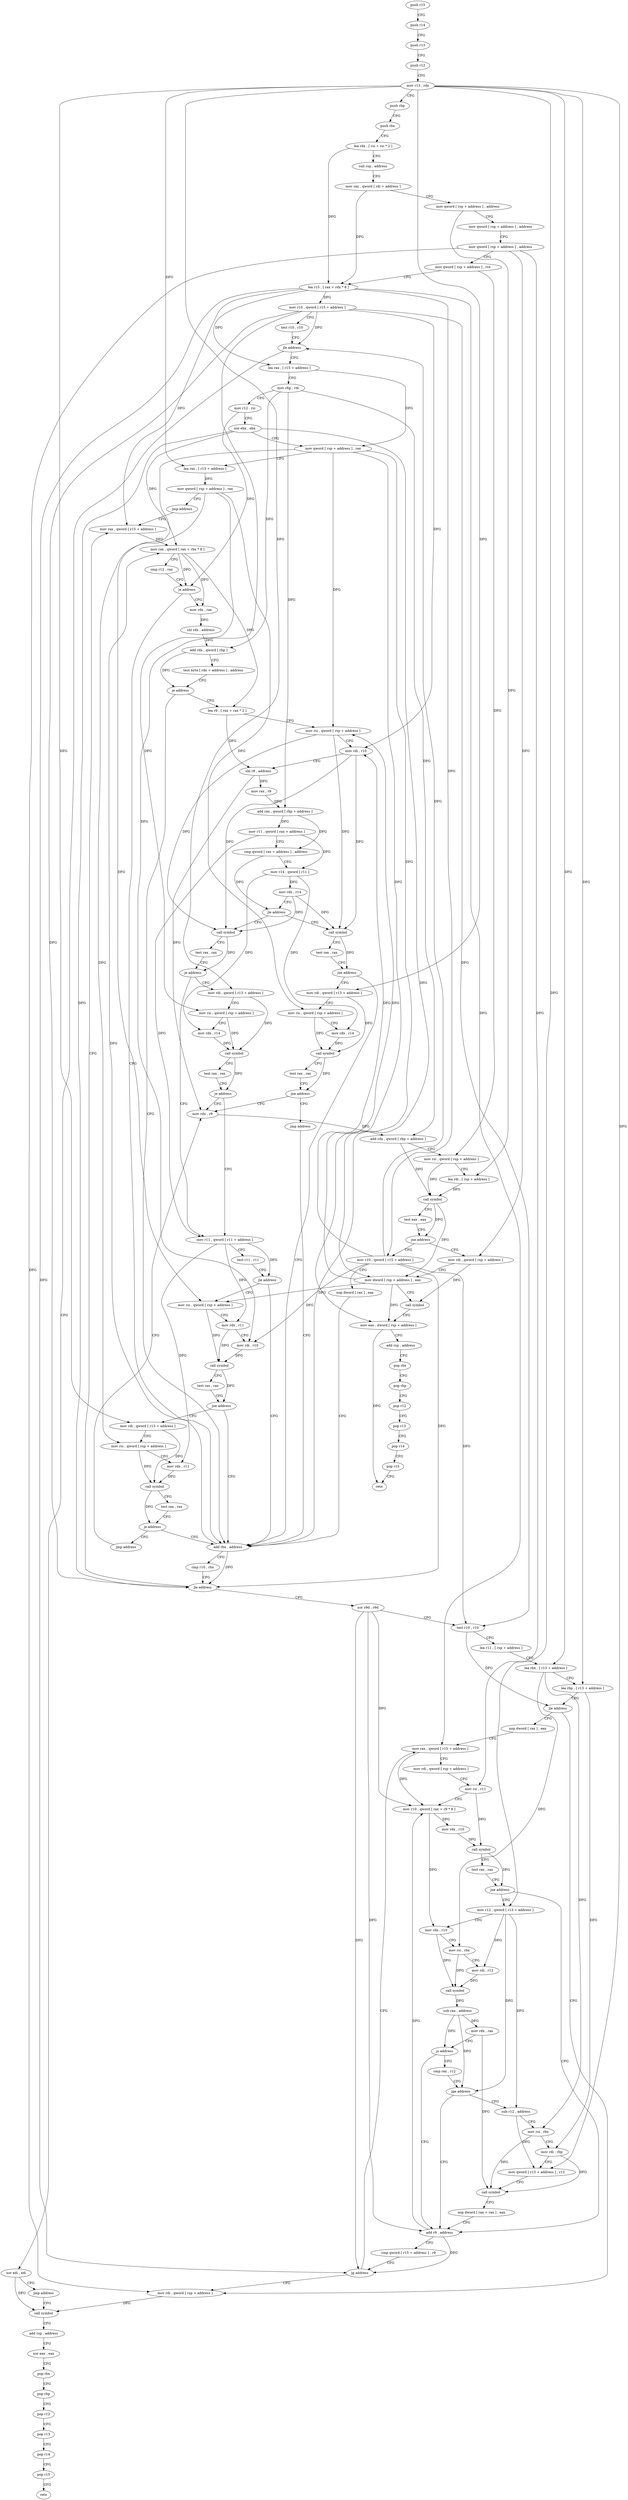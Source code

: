 digraph "func" {
"4333600" [label = "push r15" ]
"4333602" [label = "push r14" ]
"4333604" [label = "push r13" ]
"4333606" [label = "push r12" ]
"4333608" [label = "mov r13 , rdx" ]
"4333611" [label = "push rbp" ]
"4333612" [label = "push rbx" ]
"4333613" [label = "lea rdx , [ rsi + rsi * 2 ]" ]
"4333617" [label = "sub rsp , address" ]
"4333621" [label = "mov rax , qword [ rdi + address ]" ]
"4333625" [label = "mov qword [ rsp + address ] , address" ]
"4333634" [label = "mov qword [ rsp + address ] , address" ]
"4333643" [label = "mov qword [ rsp + address ] , address" ]
"4333652" [label = "mov qword [ rsp + address ] , rcx" ]
"4333657" [label = "lea r15 , [ rax + rdx * 8 ]" ]
"4333661" [label = "mov r10 , qword [ r15 + address ]" ]
"4333665" [label = "test r10 , r10" ]
"4333668" [label = "jle address" ]
"4334169" [label = "xor edi , edi" ]
"4333674" [label = "lea rax , [ r15 + address ]" ]
"4334171" [label = "jmp address" ]
"4334111" [label = "call symbol" ]
"4333678" [label = "mov rbp , rdi" ]
"4333681" [label = "mov r12 , rsi" ]
"4333684" [label = "xor ebx , ebx" ]
"4333686" [label = "mov qword [ rsp + address ] , rax" ]
"4333691" [label = "lea rax , [ r13 + address ]" ]
"4333695" [label = "mov qword [ rsp + address ] , rax" ]
"4333700" [label = "jmp address" ]
"4333789" [label = "mov rax , qword [ r15 + address ]" ]
"4334116" [label = "add rsp , address" ]
"4334120" [label = "xor eax , eax" ]
"4334122" [label = "pop rbx" ]
"4334123" [label = "pop rbp" ]
"4334124" [label = "pop r12" ]
"4334126" [label = "pop r13" ]
"4334128" [label = "pop r14" ]
"4334130" [label = "pop r15" ]
"4334132" [label = "retn" ]
"4333793" [label = "mov rax , qword [ rax + rbx * 8 ]" ]
"4333797" [label = "cmp r12 , rax" ]
"4333800" [label = "je address" ]
"4333776" [label = "add rbx , address" ]
"4333802" [label = "mov rdx , rax" ]
"4333780" [label = "cmp r10 , rbx" ]
"4333783" [label = "jle address" ]
"4333984" [label = "xor r9d , r9d" ]
"4333805" [label = "shl rdx , address" ]
"4333809" [label = "add rdx , qword [ rbp ]" ]
"4333813" [label = "test byte [ rdx + address ] , address" ]
"4333817" [label = "je address" ]
"4333819" [label = "lea r9 , [ rax + rax * 2 ]" ]
"4333987" [label = "test r10 , r10" ]
"4333990" [label = "lea r11 , [ rsp + address ]" ]
"4333995" [label = "lea rbx , [ r13 + address ]" ]
"4333999" [label = "lea rbp , [ r13 + address ]" ]
"4334003" [label = "jle address" ]
"4334106" [label = "mov rdi , qword [ rsp + address ]" ]
"4334005" [label = "nop dword [ rax ] , eax" ]
"4333823" [label = "mov rsi , qword [ rsp + address ]" ]
"4333828" [label = "mov rdi , r10" ]
"4333831" [label = "shl r9 , address" ]
"4333835" [label = "mov rax , r9" ]
"4333838" [label = "add rax , qword [ rbp + address ]" ]
"4333842" [label = "mov r11 , qword [ rax + address ]" ]
"4333846" [label = "cmp qword [ rax + address ] , address" ]
"4333851" [label = "mov r14 , qword [ r11 ]" ]
"4333854" [label = "mov rdx , r14" ]
"4333857" [label = "jle address" ]
"4333936" [label = "call symbol" ]
"4333859" [label = "call symbol" ]
"4334008" [label = "mov rax , qword [ r15 + address ]" ]
"4333941" [label = "test rax , rax" ]
"4333944" [label = "jne address" ]
"4333950" [label = "mov rdi , qword [ r13 + address ]" ]
"4333864" [label = "test rax , rax" ]
"4333867" [label = "je address" ]
"4333712" [label = "mov rdi , qword [ r13 + address ]" ]
"4333873" [label = "mov r11 , qword [ r11 + address ]" ]
"4334096" [label = "add r9 , address" ]
"4334100" [label = "cmp qword [ r15 + address ] , r9" ]
"4334104" [label = "jg address" ]
"4334037" [label = "mov r12 , qword [ r13 + address ]" ]
"4334041" [label = "mov rdx , r10" ]
"4334044" [label = "mov rsi , rbx" ]
"4334047" [label = "mov rdi , r12" ]
"4334050" [label = "call symbol" ]
"4334055" [label = "sub rax , address" ]
"4334059" [label = "mov rdx , rax" ]
"4334062" [label = "js address" ]
"4334064" [label = "cmp rax , r12" ]
"4333954" [label = "mov rsi , qword [ rsp + address ]" ]
"4333959" [label = "mov rdx , r14" ]
"4333962" [label = "call symbol" ]
"4333967" [label = "test rax , rax" ]
"4333970" [label = "jne address" ]
"4333738" [label = "mov rdx , r9" ]
"4333976" [label = "jmp address" ]
"4333716" [label = "mov rsi , qword [ rsp + address ]" ]
"4333721" [label = "mov rdx , r14" ]
"4333724" [label = "call symbol" ]
"4333729" [label = "test rax , rax" ]
"4333732" [label = "je address" ]
"4333877" [label = "test r11 , r11" ]
"4333880" [label = "jle address" ]
"4333882" [label = "mov rsi , qword [ rsp + address ]" ]
"4334012" [label = "mov rdi , qword [ rsp + address ]" ]
"4334017" [label = "mov rsi , r11" ]
"4334020" [label = "mov r10 , qword [ rax + r9 * 8 ]" ]
"4334024" [label = "mov rdx , r10" ]
"4334027" [label = "call symbol" ]
"4334032" [label = "test rax , rax" ]
"4334035" [label = "jne address" ]
"4334067" [label = "jge address" ]
"4334069" [label = "sub r12 , address" ]
"4333741" [label = "add rdx , qword [ rbp + address ]" ]
"4333745" [label = "mov rsi , qword [ rsp + address ]" ]
"4333750" [label = "lea rdi , [ rsp + address ]" ]
"4333755" [label = "call symbol" ]
"4333760" [label = "test eax , eax" ]
"4333762" [label = "jne address" ]
"4334136" [label = "mov rdi , qword [ rsp + address ]" ]
"4333768" [label = "mov r10 , qword [ r15 + address ]" ]
"4333887" [label = "mov rdx , r11" ]
"4333890" [label = "mov rdi , r10" ]
"4333893" [label = "call symbol" ]
"4333898" [label = "test rax , rax" ]
"4333901" [label = "jne address" ]
"4333903" [label = "mov rdi , qword [ r13 + address ]" ]
"4334073" [label = "mov rsi , rbx" ]
"4334076" [label = "mov rdi , rbp" ]
"4334079" [label = "mov qword [ r13 + address ] , r12" ]
"4334083" [label = "call symbol" ]
"4334088" [label = "nop dword [ rax + rax ] , eax" ]
"4334141" [label = "mov dword [ rsp + address ] , eax" ]
"4334145" [label = "call symbol" ]
"4334150" [label = "mov eax , dword [ rsp + address ]" ]
"4334154" [label = "add rsp , address" ]
"4334158" [label = "pop rbx" ]
"4334159" [label = "pop rbp" ]
"4334160" [label = "pop r12" ]
"4334162" [label = "pop r13" ]
"4334164" [label = "pop r14" ]
"4334166" [label = "pop r15" ]
"4334168" [label = "retn" ]
"4333772" [label = "nop dword [ rax ] , eax" ]
"4333907" [label = "mov rsi , qword [ rsp + address ]" ]
"4333912" [label = "mov rdx , r11" ]
"4333915" [label = "call symbol" ]
"4333920" [label = "test rax , rax" ]
"4333923" [label = "je address" ]
"4333929" [label = "jmp address" ]
"4333600" -> "4333602" [ label = "CFG" ]
"4333602" -> "4333604" [ label = "CFG" ]
"4333604" -> "4333606" [ label = "CFG" ]
"4333606" -> "4333608" [ label = "CFG" ]
"4333608" -> "4333611" [ label = "CFG" ]
"4333608" -> "4333691" [ label = "DFG" ]
"4333608" -> "4333995" [ label = "DFG" ]
"4333608" -> "4333999" [ label = "DFG" ]
"4333608" -> "4333950" [ label = "DFG" ]
"4333608" -> "4333712" [ label = "DFG" ]
"4333608" -> "4334037" [ label = "DFG" ]
"4333608" -> "4333903" [ label = "DFG" ]
"4333608" -> "4334079" [ label = "DFG" ]
"4333611" -> "4333612" [ label = "CFG" ]
"4333612" -> "4333613" [ label = "CFG" ]
"4333613" -> "4333617" [ label = "CFG" ]
"4333613" -> "4333657" [ label = "DFG" ]
"4333617" -> "4333621" [ label = "CFG" ]
"4333621" -> "4333625" [ label = "CFG" ]
"4333621" -> "4333657" [ label = "DFG" ]
"4333625" -> "4333634" [ label = "CFG" ]
"4333625" -> "4333750" [ label = "DFG" ]
"4333634" -> "4333643" [ label = "CFG" ]
"4333643" -> "4333652" [ label = "CFG" ]
"4333643" -> "4334106" [ label = "DFG" ]
"4333643" -> "4334136" [ label = "DFG" ]
"4333643" -> "4334017" [ label = "DFG" ]
"4333652" -> "4333657" [ label = "CFG" ]
"4333652" -> "4333745" [ label = "DFG" ]
"4333657" -> "4333661" [ label = "DFG" ]
"4333657" -> "4333674" [ label = "DFG" ]
"4333657" -> "4333789" [ label = "DFG" ]
"4333657" -> "4334008" [ label = "DFG" ]
"4333657" -> "4334104" [ label = "DFG" ]
"4333657" -> "4333768" [ label = "DFG" ]
"4333661" -> "4333665" [ label = "CFG" ]
"4333661" -> "4333668" [ label = "DFG" ]
"4333661" -> "4333783" [ label = "DFG" ]
"4333661" -> "4333987" [ label = "DFG" ]
"4333661" -> "4333828" [ label = "DFG" ]
"4333661" -> "4333890" [ label = "DFG" ]
"4333665" -> "4333668" [ label = "CFG" ]
"4333668" -> "4334169" [ label = "CFG" ]
"4333668" -> "4333674" [ label = "CFG" ]
"4334169" -> "4334171" [ label = "CFG" ]
"4334169" -> "4334111" [ label = "DFG" ]
"4333674" -> "4333678" [ label = "CFG" ]
"4333674" -> "4333686" [ label = "DFG" ]
"4334171" -> "4334111" [ label = "CFG" ]
"4334111" -> "4334116" [ label = "CFG" ]
"4333678" -> "4333681" [ label = "CFG" ]
"4333678" -> "4333809" [ label = "DFG" ]
"4333678" -> "4333838" [ label = "DFG" ]
"4333678" -> "4333741" [ label = "DFG" ]
"4333681" -> "4333684" [ label = "CFG" ]
"4333681" -> "4333800" [ label = "DFG" ]
"4333684" -> "4333686" [ label = "CFG" ]
"4333684" -> "4333793" [ label = "DFG" ]
"4333684" -> "4333776" [ label = "DFG" ]
"4333684" -> "4333783" [ label = "DFG" ]
"4333686" -> "4333691" [ label = "CFG" ]
"4333686" -> "4333823" [ label = "DFG" ]
"4333686" -> "4333882" [ label = "DFG" ]
"4333686" -> "4334141" [ label = "DFG" ]
"4333686" -> "4334150" [ label = "DFG" ]
"4333691" -> "4333695" [ label = "DFG" ]
"4333695" -> "4333700" [ label = "CFG" ]
"4333695" -> "4333954" [ label = "DFG" ]
"4333695" -> "4333716" [ label = "DFG" ]
"4333695" -> "4333907" [ label = "DFG" ]
"4333700" -> "4333789" [ label = "CFG" ]
"4333789" -> "4333793" [ label = "DFG" ]
"4334116" -> "4334120" [ label = "CFG" ]
"4334120" -> "4334122" [ label = "CFG" ]
"4334122" -> "4334123" [ label = "CFG" ]
"4334123" -> "4334124" [ label = "CFG" ]
"4334124" -> "4334126" [ label = "CFG" ]
"4334126" -> "4334128" [ label = "CFG" ]
"4334128" -> "4334130" [ label = "CFG" ]
"4334130" -> "4334132" [ label = "CFG" ]
"4333793" -> "4333797" [ label = "CFG" ]
"4333793" -> "4333800" [ label = "DFG" ]
"4333793" -> "4333802" [ label = "DFG" ]
"4333793" -> "4333819" [ label = "DFG" ]
"4333797" -> "4333800" [ label = "CFG" ]
"4333800" -> "4333776" [ label = "CFG" ]
"4333800" -> "4333802" [ label = "CFG" ]
"4333776" -> "4333780" [ label = "CFG" ]
"4333776" -> "4333793" [ label = "DFG" ]
"4333776" -> "4333783" [ label = "DFG" ]
"4333802" -> "4333805" [ label = "DFG" ]
"4333780" -> "4333783" [ label = "CFG" ]
"4333783" -> "4333984" [ label = "CFG" ]
"4333783" -> "4333789" [ label = "CFG" ]
"4333984" -> "4333987" [ label = "CFG" ]
"4333984" -> "4334020" [ label = "DFG" ]
"4333984" -> "4334096" [ label = "DFG" ]
"4333984" -> "4334104" [ label = "DFG" ]
"4333805" -> "4333809" [ label = "DFG" ]
"4333809" -> "4333813" [ label = "CFG" ]
"4333809" -> "4333817" [ label = "DFG" ]
"4333813" -> "4333817" [ label = "CFG" ]
"4333817" -> "4333776" [ label = "CFG" ]
"4333817" -> "4333819" [ label = "CFG" ]
"4333819" -> "4333823" [ label = "CFG" ]
"4333819" -> "4333831" [ label = "DFG" ]
"4333987" -> "4333990" [ label = "CFG" ]
"4333987" -> "4334003" [ label = "DFG" ]
"4333990" -> "4333995" [ label = "CFG" ]
"4333995" -> "4333999" [ label = "CFG" ]
"4333995" -> "4334044" [ label = "DFG" ]
"4333995" -> "4334073" [ label = "DFG" ]
"4333999" -> "4334003" [ label = "CFG" ]
"4333999" -> "4334076" [ label = "DFG" ]
"4334003" -> "4334106" [ label = "CFG" ]
"4334003" -> "4334005" [ label = "CFG" ]
"4334106" -> "4334111" [ label = "DFG" ]
"4334005" -> "4334008" [ label = "CFG" ]
"4333823" -> "4333828" [ label = "CFG" ]
"4333823" -> "4333936" [ label = "DFG" ]
"4333823" -> "4333859" [ label = "DFG" ]
"4333828" -> "4333831" [ label = "CFG" ]
"4333828" -> "4333936" [ label = "DFG" ]
"4333828" -> "4333859" [ label = "DFG" ]
"4333831" -> "4333835" [ label = "DFG" ]
"4333831" -> "4333738" [ label = "DFG" ]
"4333835" -> "4333838" [ label = "DFG" ]
"4333838" -> "4333842" [ label = "DFG" ]
"4333838" -> "4333846" [ label = "DFG" ]
"4333842" -> "4333846" [ label = "CFG" ]
"4333842" -> "4333851" [ label = "DFG" ]
"4333842" -> "4333873" [ label = "DFG" ]
"4333846" -> "4333851" [ label = "CFG" ]
"4333846" -> "4333857" [ label = "DFG" ]
"4333851" -> "4333854" [ label = "DFG" ]
"4333851" -> "4333959" [ label = "DFG" ]
"4333851" -> "4333721" [ label = "DFG" ]
"4333854" -> "4333857" [ label = "CFG" ]
"4333854" -> "4333936" [ label = "DFG" ]
"4333854" -> "4333859" [ label = "DFG" ]
"4333857" -> "4333936" [ label = "CFG" ]
"4333857" -> "4333859" [ label = "CFG" ]
"4333936" -> "4333941" [ label = "CFG" ]
"4333936" -> "4333944" [ label = "DFG" ]
"4333859" -> "4333864" [ label = "CFG" ]
"4333859" -> "4333867" [ label = "DFG" ]
"4334008" -> "4334012" [ label = "CFG" ]
"4334008" -> "4334020" [ label = "DFG" ]
"4333941" -> "4333944" [ label = "CFG" ]
"4333944" -> "4333776" [ label = "CFG" ]
"4333944" -> "4333950" [ label = "CFG" ]
"4333950" -> "4333954" [ label = "CFG" ]
"4333950" -> "4333962" [ label = "DFG" ]
"4333864" -> "4333867" [ label = "CFG" ]
"4333867" -> "4333712" [ label = "CFG" ]
"4333867" -> "4333873" [ label = "CFG" ]
"4333712" -> "4333716" [ label = "CFG" ]
"4333712" -> "4333724" [ label = "DFG" ]
"4333873" -> "4333877" [ label = "CFG" ]
"4333873" -> "4333880" [ label = "DFG" ]
"4333873" -> "4333887" [ label = "DFG" ]
"4333873" -> "4333912" [ label = "DFG" ]
"4334096" -> "4334100" [ label = "CFG" ]
"4334096" -> "4334020" [ label = "DFG" ]
"4334096" -> "4334104" [ label = "DFG" ]
"4334100" -> "4334104" [ label = "CFG" ]
"4334104" -> "4334008" [ label = "CFG" ]
"4334104" -> "4334106" [ label = "CFG" ]
"4334037" -> "4334041" [ label = "CFG" ]
"4334037" -> "4334047" [ label = "DFG" ]
"4334037" -> "4334067" [ label = "DFG" ]
"4334037" -> "4334069" [ label = "DFG" ]
"4334041" -> "4334044" [ label = "CFG" ]
"4334041" -> "4334050" [ label = "DFG" ]
"4334044" -> "4334047" [ label = "CFG" ]
"4334044" -> "4334050" [ label = "DFG" ]
"4334047" -> "4334050" [ label = "DFG" ]
"4334050" -> "4334055" [ label = "DFG" ]
"4334055" -> "4334059" [ label = "DFG" ]
"4334055" -> "4334067" [ label = "DFG" ]
"4334055" -> "4334062" [ label = "DFG" ]
"4334059" -> "4334062" [ label = "CFG" ]
"4334059" -> "4334083" [ label = "DFG" ]
"4334062" -> "4334096" [ label = "CFG" ]
"4334062" -> "4334064" [ label = "CFG" ]
"4334064" -> "4334067" [ label = "CFG" ]
"4333954" -> "4333959" [ label = "CFG" ]
"4333954" -> "4333962" [ label = "DFG" ]
"4333959" -> "4333962" [ label = "DFG" ]
"4333962" -> "4333967" [ label = "CFG" ]
"4333962" -> "4333970" [ label = "DFG" ]
"4333967" -> "4333970" [ label = "CFG" ]
"4333970" -> "4333738" [ label = "CFG" ]
"4333970" -> "4333976" [ label = "CFG" ]
"4333738" -> "4333741" [ label = "DFG" ]
"4333976" -> "4333776" [ label = "CFG" ]
"4333716" -> "4333721" [ label = "CFG" ]
"4333716" -> "4333724" [ label = "DFG" ]
"4333721" -> "4333724" [ label = "DFG" ]
"4333724" -> "4333729" [ label = "CFG" ]
"4333724" -> "4333732" [ label = "DFG" ]
"4333729" -> "4333732" [ label = "CFG" ]
"4333732" -> "4333873" [ label = "CFG" ]
"4333732" -> "4333738" [ label = "CFG" ]
"4333877" -> "4333880" [ label = "CFG" ]
"4333880" -> "4333776" [ label = "CFG" ]
"4333880" -> "4333882" [ label = "CFG" ]
"4333882" -> "4333887" [ label = "CFG" ]
"4333882" -> "4333893" [ label = "DFG" ]
"4334012" -> "4334017" [ label = "CFG" ]
"4334017" -> "4334020" [ label = "CFG" ]
"4334017" -> "4334027" [ label = "DFG" ]
"4334020" -> "4334024" [ label = "DFG" ]
"4334020" -> "4334041" [ label = "DFG" ]
"4334024" -> "4334027" [ label = "DFG" ]
"4334027" -> "4334032" [ label = "CFG" ]
"4334027" -> "4334035" [ label = "DFG" ]
"4334032" -> "4334035" [ label = "CFG" ]
"4334035" -> "4334096" [ label = "CFG" ]
"4334035" -> "4334037" [ label = "CFG" ]
"4334067" -> "4334096" [ label = "CFG" ]
"4334067" -> "4334069" [ label = "CFG" ]
"4334069" -> "4334073" [ label = "CFG" ]
"4334069" -> "4334079" [ label = "DFG" ]
"4333741" -> "4333745" [ label = "CFG" ]
"4333741" -> "4333755" [ label = "DFG" ]
"4333745" -> "4333750" [ label = "CFG" ]
"4333745" -> "4333755" [ label = "DFG" ]
"4333750" -> "4333755" [ label = "DFG" ]
"4333755" -> "4333760" [ label = "CFG" ]
"4333755" -> "4333762" [ label = "DFG" ]
"4333755" -> "4334141" [ label = "DFG" ]
"4333760" -> "4333762" [ label = "CFG" ]
"4333762" -> "4334136" [ label = "CFG" ]
"4333762" -> "4333768" [ label = "CFG" ]
"4334136" -> "4334141" [ label = "CFG" ]
"4334136" -> "4334145" [ label = "DFG" ]
"4333768" -> "4333772" [ label = "CFG" ]
"4333768" -> "4333668" [ label = "DFG" ]
"4333768" -> "4333987" [ label = "DFG" ]
"4333768" -> "4333828" [ label = "DFG" ]
"4333768" -> "4333890" [ label = "DFG" ]
"4333768" -> "4333783" [ label = "DFG" ]
"4333887" -> "4333890" [ label = "CFG" ]
"4333887" -> "4333893" [ label = "DFG" ]
"4333890" -> "4333893" [ label = "DFG" ]
"4333893" -> "4333898" [ label = "CFG" ]
"4333893" -> "4333901" [ label = "DFG" ]
"4333898" -> "4333901" [ label = "CFG" ]
"4333901" -> "4333776" [ label = "CFG" ]
"4333901" -> "4333903" [ label = "CFG" ]
"4333903" -> "4333907" [ label = "CFG" ]
"4333903" -> "4333915" [ label = "DFG" ]
"4334073" -> "4334076" [ label = "CFG" ]
"4334073" -> "4334083" [ label = "DFG" ]
"4334076" -> "4334079" [ label = "CFG" ]
"4334076" -> "4334083" [ label = "DFG" ]
"4334079" -> "4334083" [ label = "CFG" ]
"4334083" -> "4334088" [ label = "CFG" ]
"4334088" -> "4334096" [ label = "CFG" ]
"4334141" -> "4334145" [ label = "CFG" ]
"4334141" -> "4333823" [ label = "DFG" ]
"4334141" -> "4333882" [ label = "DFG" ]
"4334141" -> "4334150" [ label = "DFG" ]
"4334145" -> "4334150" [ label = "CFG" ]
"4334150" -> "4334154" [ label = "CFG" ]
"4334150" -> "4334168" [ label = "DFG" ]
"4334154" -> "4334158" [ label = "CFG" ]
"4334158" -> "4334159" [ label = "CFG" ]
"4334159" -> "4334160" [ label = "CFG" ]
"4334160" -> "4334162" [ label = "CFG" ]
"4334162" -> "4334164" [ label = "CFG" ]
"4334164" -> "4334166" [ label = "CFG" ]
"4334166" -> "4334168" [ label = "CFG" ]
"4333772" -> "4333776" [ label = "CFG" ]
"4333907" -> "4333912" [ label = "CFG" ]
"4333907" -> "4333915" [ label = "DFG" ]
"4333912" -> "4333915" [ label = "DFG" ]
"4333915" -> "4333920" [ label = "CFG" ]
"4333915" -> "4333923" [ label = "DFG" ]
"4333920" -> "4333923" [ label = "CFG" ]
"4333923" -> "4333776" [ label = "CFG" ]
"4333923" -> "4333929" [ label = "CFG" ]
"4333929" -> "4333738" [ label = "CFG" ]
}
